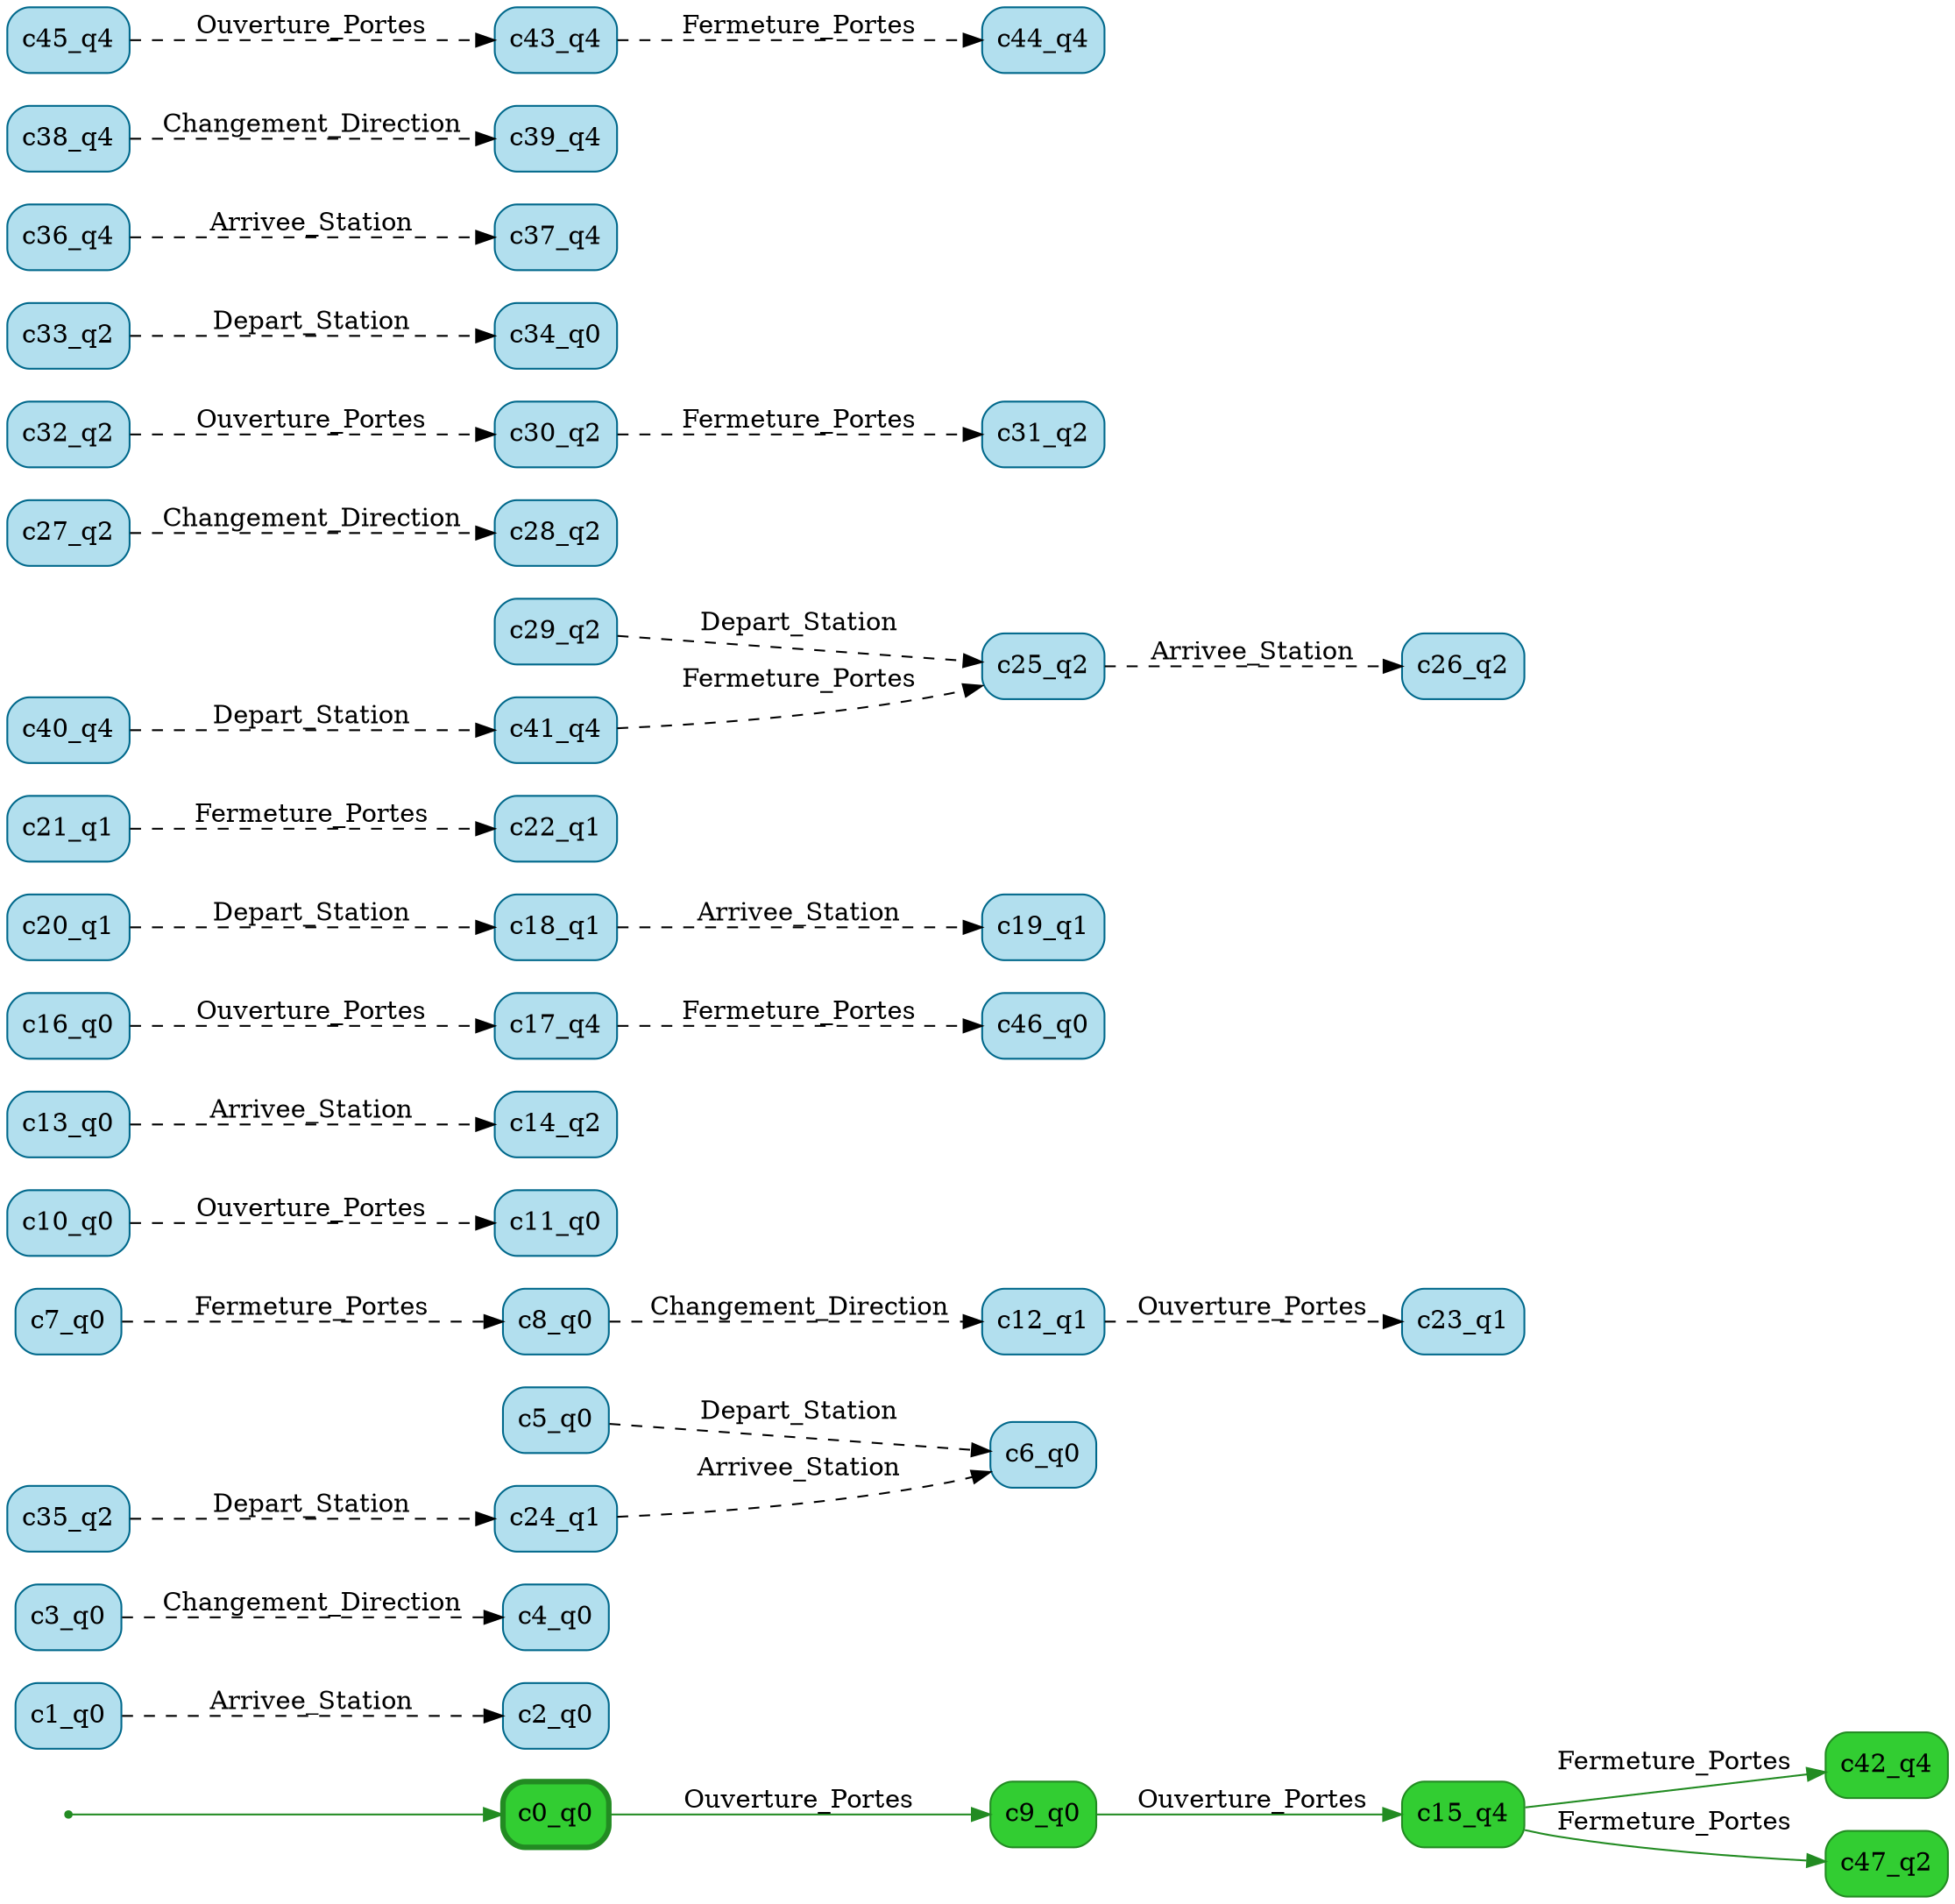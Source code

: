digraph g {

	rankdir="LR"

	__invisible__[shape="point", color="forestgreen"]
	c0_q0[label="c0_q0", shape="box", style="rounded, filled", color="forestgreen", fillcolor="limegreen", penwidth=3] // Initial
	c9_q0[label="c9_q0", shape="box", style="rounded, filled", color="forestgreen", fillcolor="limegreen"]
	c15_q4[label="c15_q4", shape="box", style="rounded, filled", color="forestgreen", fillcolor="limegreen"]
	c42_q4[label="c42_q4", shape="box", style="rounded, filled", color="forestgreen", fillcolor="limegreen"]
	c47_q2[label="c47_q2", shape="box", style="rounded, filled", color="forestgreen", fillcolor="limegreen"]
	c1_q0[label="c1_q0", shape="box", style="rounded, filled", color="deepskyblue4", fillcolor="lightblue2"]
	c2_q0[label="c2_q0", shape="box", style="rounded, filled", color="deepskyblue4", fillcolor="lightblue2"]
	c3_q0[label="c3_q0", shape="box", style="rounded, filled", color="deepskyblue4", fillcolor="lightblue2"]
	c4_q0[label="c4_q0", shape="box", style="rounded, filled", color="deepskyblue4", fillcolor="lightblue2"]
	c5_q0[label="c5_q0", shape="box", style="rounded, filled", color="deepskyblue4", fillcolor="lightblue2"]
	c6_q0[label="c6_q0", shape="box", style="rounded, filled", color="deepskyblue4", fillcolor="lightblue2"]
	c7_q0[label="c7_q0", shape="box", style="rounded, filled", color="deepskyblue4", fillcolor="lightblue2"]
	c8_q0[label="c8_q0", shape="box", style="rounded, filled", color="deepskyblue4", fillcolor="lightblue2"]
	c10_q0[label="c10_q0", shape="box", style="rounded, filled", color="deepskyblue4", fillcolor="lightblue2"]
	c11_q0[label="c11_q0", shape="box", style="rounded, filled", color="deepskyblue4", fillcolor="lightblue2"]
	c12_q1[label="c12_q1", shape="box", style="rounded, filled", color="deepskyblue4", fillcolor="lightblue2"]
	c13_q0[label="c13_q0", shape="box", style="rounded, filled", color="deepskyblue4", fillcolor="lightblue2"]
	c14_q2[label="c14_q2", shape="box", style="rounded, filled", color="deepskyblue4", fillcolor="lightblue2"]
	c16_q0[label="c16_q0", shape="box", style="rounded, filled", color="deepskyblue4", fillcolor="lightblue2"]
	c17_q4[label="c17_q4", shape="box", style="rounded, filled", color="deepskyblue4", fillcolor="lightblue2"]
	c18_q1[label="c18_q1", shape="box", style="rounded, filled", color="deepskyblue4", fillcolor="lightblue2"]
	c19_q1[label="c19_q1", shape="box", style="rounded, filled", color="deepskyblue4", fillcolor="lightblue2"]
	c20_q1[label="c20_q1", shape="box", style="rounded, filled", color="deepskyblue4", fillcolor="lightblue2"]
	c21_q1[label="c21_q1", shape="box", style="rounded, filled", color="deepskyblue4", fillcolor="lightblue2"]
	c22_q1[label="c22_q1", shape="box", style="rounded, filled", color="deepskyblue4", fillcolor="lightblue2"]
	c23_q1[label="c23_q1", shape="box", style="rounded, filled", color="deepskyblue4", fillcolor="lightblue2"]
	c24_q1[label="c24_q1", shape="box", style="rounded, filled", color="deepskyblue4", fillcolor="lightblue2"]
	c25_q2[label="c25_q2", shape="box", style="rounded, filled", color="deepskyblue4", fillcolor="lightblue2"]
	c26_q2[label="c26_q2", shape="box", style="rounded, filled", color="deepskyblue4", fillcolor="lightblue2"]
	c27_q2[label="c27_q2", shape="box", style="rounded, filled", color="deepskyblue4", fillcolor="lightblue2"]
	c28_q2[label="c28_q2", shape="box", style="rounded, filled", color="deepskyblue4", fillcolor="lightblue2"]
	c29_q2[label="c29_q2", shape="box", style="rounded, filled", color="deepskyblue4", fillcolor="lightblue2"]
	c30_q2[label="c30_q2", shape="box", style="rounded, filled", color="deepskyblue4", fillcolor="lightblue2"]
	c31_q2[label="c31_q2", shape="box", style="rounded, filled", color="deepskyblue4", fillcolor="lightblue2"]
	c32_q2[label="c32_q2", shape="box", style="rounded, filled", color="deepskyblue4", fillcolor="lightblue2"]
	c33_q2[label="c33_q2", shape="box", style="rounded, filled", color="deepskyblue4", fillcolor="lightblue2"]
	c34_q0[label="c34_q0", shape="box", style="rounded, filled", color="deepskyblue4", fillcolor="lightblue2"]
	c35_q2[label="c35_q2", shape="box", style="rounded, filled", color="deepskyblue4", fillcolor="lightblue2"]
	c36_q4[label="c36_q4", shape="box", style="rounded, filled", color="deepskyblue4", fillcolor="lightblue2"]
	c37_q4[label="c37_q4", shape="box", style="rounded, filled", color="deepskyblue4", fillcolor="lightblue2"]
	c38_q4[label="c38_q4", shape="box", style="rounded, filled", color="deepskyblue4", fillcolor="lightblue2"]
	c39_q4[label="c39_q4", shape="box", style="rounded, filled", color="deepskyblue4", fillcolor="lightblue2"]
	c40_q4[label="c40_q4", shape="box", style="rounded, filled", color="deepskyblue4", fillcolor="lightblue2"]
	c41_q4[label="c41_q4", shape="box", style="rounded, filled", color="deepskyblue4", fillcolor="lightblue2"]
	c43_q4[label="c43_q4", shape="box", style="rounded, filled", color="deepskyblue4", fillcolor="lightblue2"]
	c44_q4[label="c44_q4", shape="box", style="rounded, filled", color="deepskyblue4", fillcolor="lightblue2"]
	c45_q4[label="c45_q4", shape="box", style="rounded, filled", color="deepskyblue4", fillcolor="lightblue2"]
	c46_q0[label="c46_q0", shape="box", style="rounded, filled", color="deepskyblue4", fillcolor="lightblue2"]

	__invisible__ -> c0_q0[color="forestgreen"]
	c0_q0 -> c9_q0[label="Ouverture_Portes", color="forestgreen"]
	c9_q0 -> c15_q4[label="Ouverture_Portes", color="forestgreen"]
	c15_q4 -> c42_q4[label="Fermeture_Portes", color="forestgreen"]
	c15_q4 -> c47_q2[label="Fermeture_Portes", color="forestgreen"]
	c1_q0 -> c2_q0[label="Arrivee_Station", color="black", style="dashed"]
	c3_q0 -> c4_q0[label="Changement_Direction", color="black", style="dashed"]
	c5_q0 -> c6_q0[label="Depart_Station", color="black", style="dashed"]
	c7_q0 -> c8_q0[label="Fermeture_Portes", color="black", style="dashed"]
	c10_q0 -> c11_q0[label="Ouverture_Portes", color="black", style="dashed"]
	c8_q0 -> c12_q1[label="Changement_Direction", color="black", style="dashed"]
	c13_q0 -> c14_q2[label="Arrivee_Station", color="black", style="dashed"]
	c16_q0 -> c17_q4[label="Ouverture_Portes", color="black", style="dashed"]
	c18_q1 -> c19_q1[label="Arrivee_Station", color="black", style="dashed"]
	c20_q1 -> c18_q1[label="Depart_Station", color="black", style="dashed"]
	c21_q1 -> c22_q1[label="Fermeture_Portes", color="black", style="dashed"]
	c12_q1 -> c23_q1[label="Ouverture_Portes", color="black", style="dashed"]
	c24_q1 -> c6_q0[label="Arrivee_Station", color="black", style="dashed"]
	c25_q2 -> c26_q2[label="Arrivee_Station", color="black", style="dashed"]
	c27_q2 -> c28_q2[label="Changement_Direction", color="black", style="dashed"]
	c29_q2 -> c25_q2[label="Depart_Station", color="black", style="dashed"]
	c30_q2 -> c31_q2[label="Fermeture_Portes", color="black", style="dashed"]
	c32_q2 -> c30_q2[label="Ouverture_Portes", color="black", style="dashed"]
	c33_q2 -> c34_q0[label="Depart_Station", color="black", style="dashed"]
	c35_q2 -> c24_q1[label="Depart_Station", color="black", style="dashed"]
	c36_q4 -> c37_q4[label="Arrivee_Station", color="black", style="dashed"]
	c38_q4 -> c39_q4[label="Changement_Direction", color="black", style="dashed"]
	c40_q4 -> c41_q4[label="Depart_Station", color="black", style="dashed"]
	c43_q4 -> c44_q4[label="Fermeture_Portes", color="black", style="dashed"]
	c45_q4 -> c43_q4[label="Ouverture_Portes", color="black", style="dashed"]
	c17_q4 -> c46_q0[label="Fermeture_Portes", color="black", style="dashed"]
	c41_q4 -> c25_q2[label="Fermeture_Portes", color="black", style="dashed"]

}
